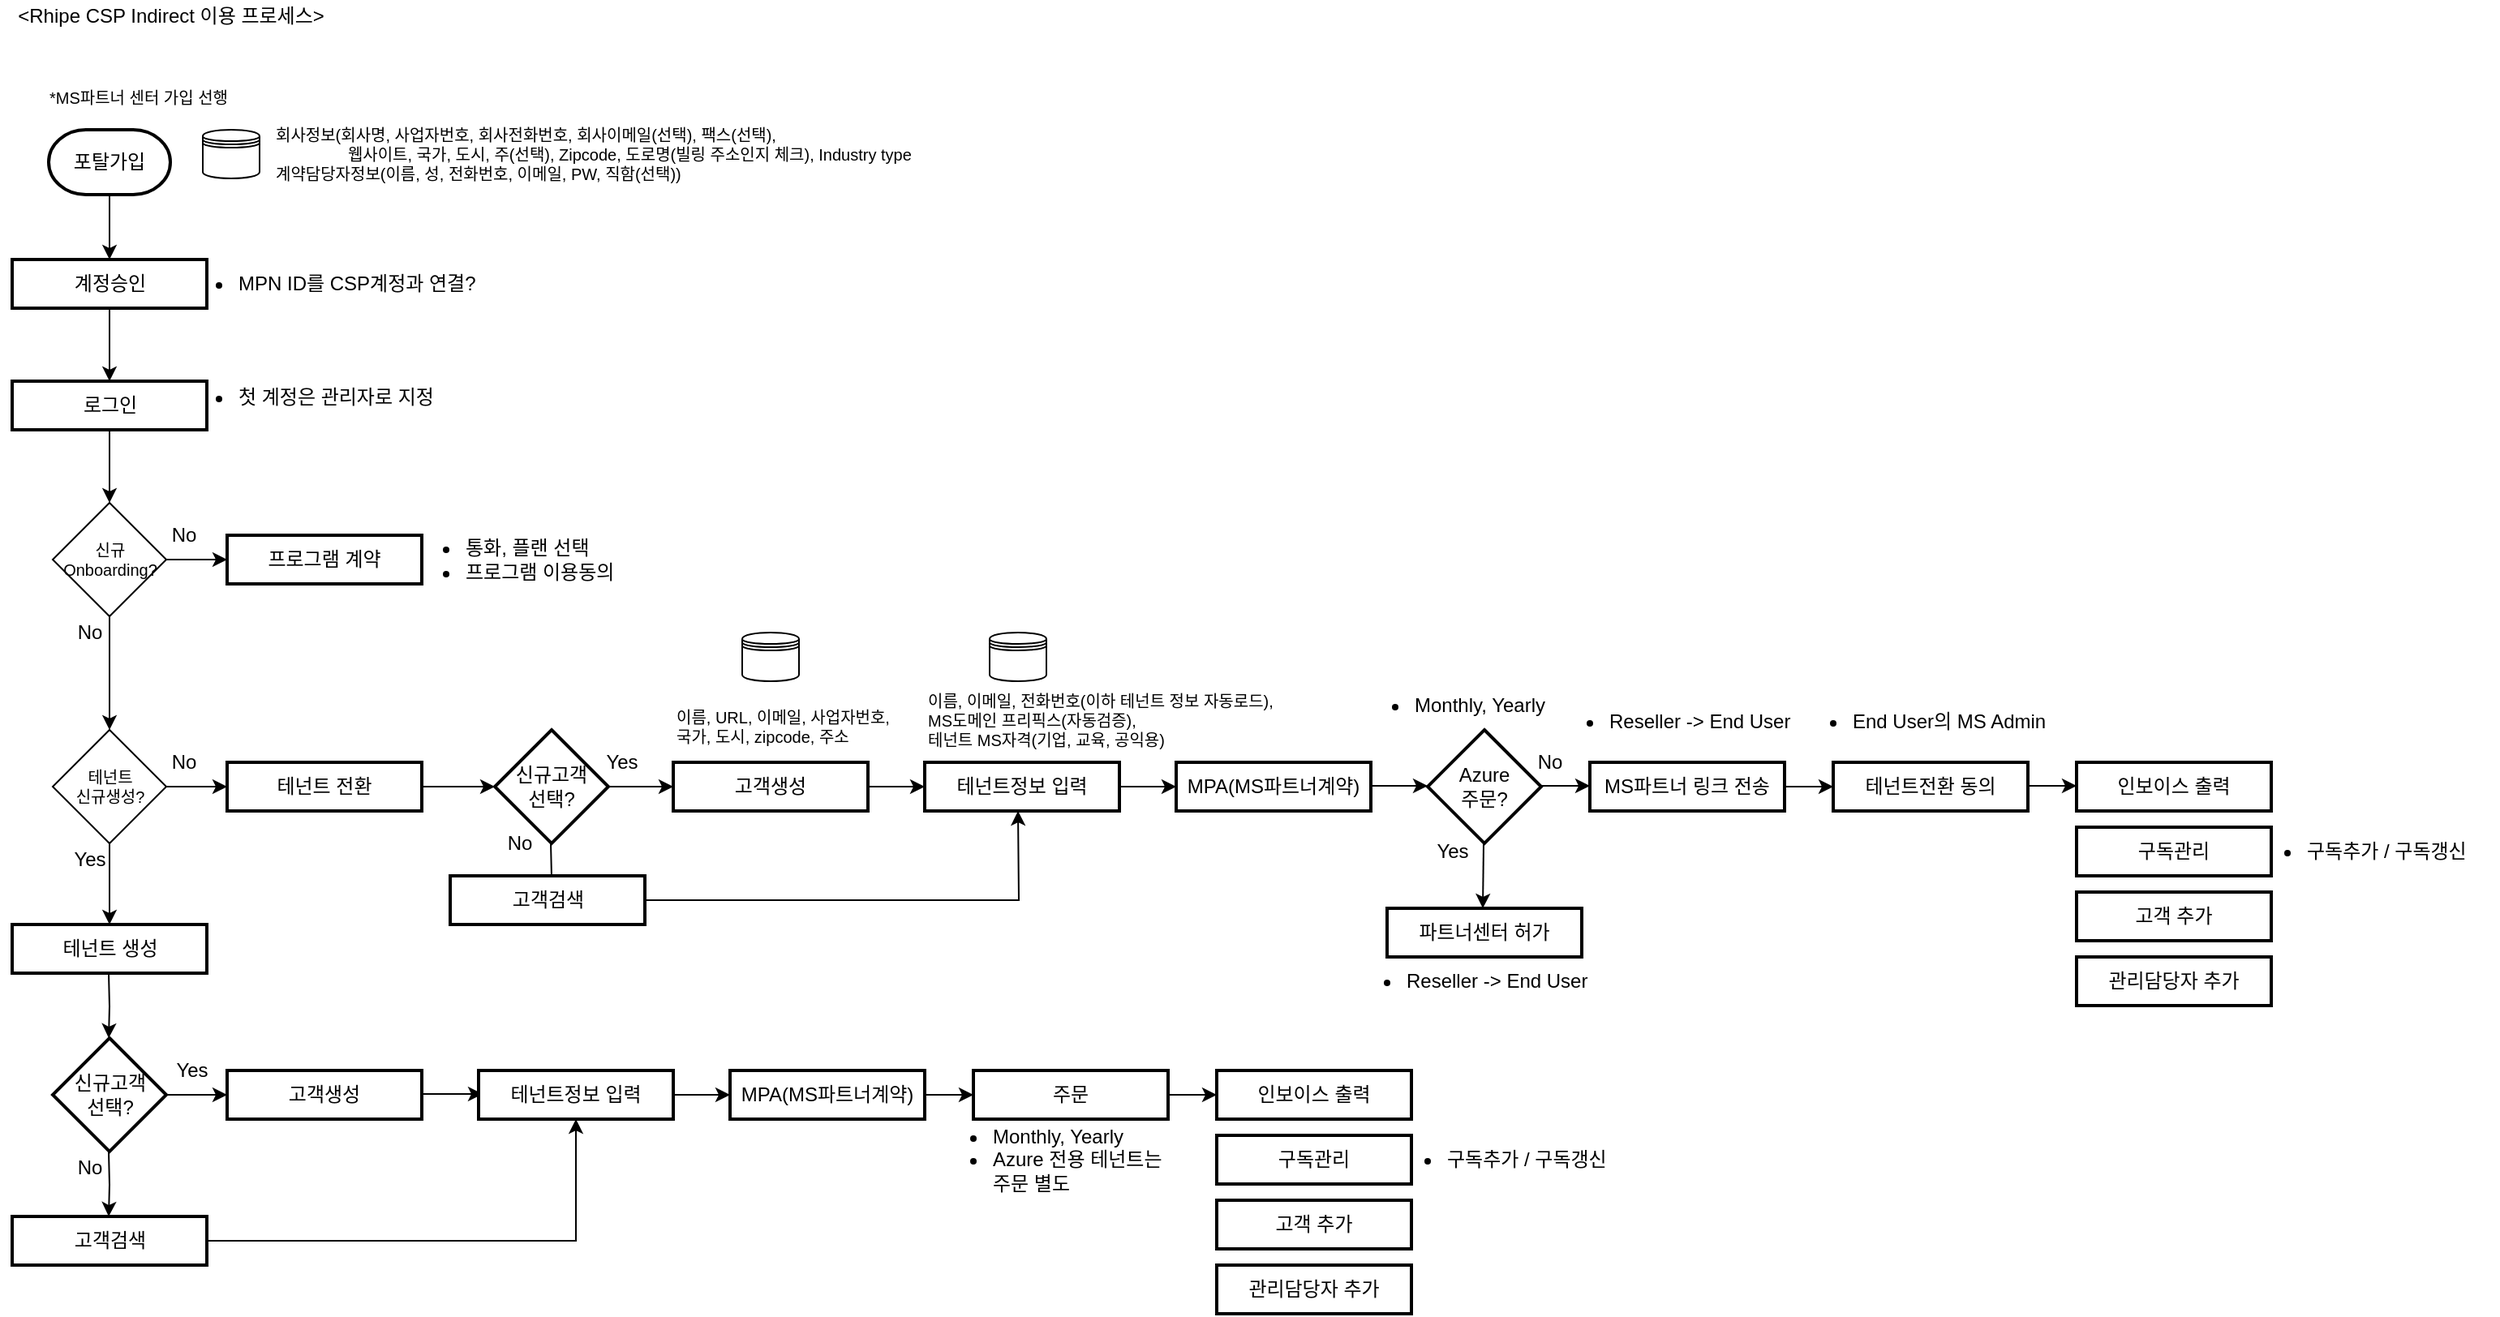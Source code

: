 <mxfile version="15.8.3" type="github">
  <diagram id="-kC8-EX9NPomtugNLF3H" name="Page-1">
    <mxGraphModel dx="1038" dy="579" grid="1" gridSize="10" guides="1" tooltips="1" connect="1" arrows="1" fold="1" page="1" pageScale="1" pageWidth="827" pageHeight="1169" math="0" shadow="0">
      <root>
        <mxCell id="0" />
        <mxCell id="1" parent="0" />
        <mxCell id="LLDy-vm4whv-XX8NyYhA-1" value="&amp;lt;Rhipe CSP Indirect 이용 프로세스&amp;gt;" style="text;html=1;resizable=0;autosize=1;align=center;verticalAlign=middle;points=[];fillColor=none;strokeColor=none;rounded=0;" parent="1" vertex="1">
          <mxGeometry x="10" y="10" width="210" height="20" as="geometry" />
        </mxCell>
        <mxCell id="LLDy-vm4whv-XX8NyYhA-7" value="" style="edgeStyle=orthogonalEdgeStyle;rounded=0;orthogonalLoop=1;jettySize=auto;html=1;" parent="1" source="LLDy-vm4whv-XX8NyYhA-4" target="LLDy-vm4whv-XX8NyYhA-6" edge="1">
          <mxGeometry relative="1" as="geometry" />
        </mxCell>
        <mxCell id="LLDy-vm4whv-XX8NyYhA-4" value="포탈가입" style="strokeWidth=2;html=1;shape=mxgraph.flowchart.terminator;whiteSpace=wrap;" parent="1" vertex="1">
          <mxGeometry x="40" y="90" width="75" height="40" as="geometry" />
        </mxCell>
        <mxCell id="LLDy-vm4whv-XX8NyYhA-5" value="회사정보(회사명, 사업자번호, 회사전화번호, 회사이메일(선택), 팩스(선택),&lt;br style=&quot;font-size: 10px&quot;&gt;&amp;nbsp; &amp;nbsp; &amp;nbsp; &amp;nbsp; &amp;nbsp; &amp;nbsp; &amp;nbsp; &amp;nbsp; 웹사이트, 국가, 도시, 주(선택), Zipcode, 도로명(빌링 주소인지 체크), Industry type&lt;br style=&quot;font-size: 10px&quot;&gt;&lt;div style=&quot;font-size: 10px&quot;&gt;&lt;span style=&quot;font-size: 10px&quot;&gt;계약담당자정보(이름, 성, 전화번호, 이메일, PW, 직함(선택))&lt;/span&gt;&lt;/div&gt;" style="text;html=1;resizable=0;autosize=1;align=left;verticalAlign=middle;points=[];fillColor=none;strokeColor=none;rounded=0;fontSize=10;" parent="1" vertex="1">
          <mxGeometry x="177.5" y="85" width="430" height="40" as="geometry" />
        </mxCell>
        <mxCell id="LLDy-vm4whv-XX8NyYhA-12" value="" style="edgeStyle=orthogonalEdgeStyle;rounded=0;orthogonalLoop=1;jettySize=auto;html=1;" parent="1" source="LLDy-vm4whv-XX8NyYhA-6" target="LLDy-vm4whv-XX8NyYhA-10" edge="1">
          <mxGeometry relative="1" as="geometry" />
        </mxCell>
        <mxCell id="LLDy-vm4whv-XX8NyYhA-6" value="계정승인" style="whiteSpace=wrap;html=1;strokeWidth=2;" parent="1" vertex="1">
          <mxGeometry x="17.5" y="170" width="120" height="30" as="geometry" />
        </mxCell>
        <mxCell id="vkQwAch70h2A3rZclxdM-7" value="" style="edgeStyle=orthogonalEdgeStyle;rounded=0;orthogonalLoop=1;jettySize=auto;html=1;" edge="1" parent="1" source="LLDy-vm4whv-XX8NyYhA-10" target="vkQwAch70h2A3rZclxdM-6">
          <mxGeometry relative="1" as="geometry" />
        </mxCell>
        <mxCell id="LLDy-vm4whv-XX8NyYhA-10" value="로그인" style="whiteSpace=wrap;html=1;strokeWidth=2;" parent="1" vertex="1">
          <mxGeometry x="17.5" y="245" width="120" height="30" as="geometry" />
        </mxCell>
        <mxCell id="LLDy-vm4whv-XX8NyYhA-17" value="&lt;ul&gt;&lt;li&gt;MPN ID를 CSP계정과 연결?&lt;/li&gt;&lt;/ul&gt;" style="text;html=1;resizable=0;autosize=1;align=left;verticalAlign=middle;points=[];fillColor=none;strokeColor=none;rounded=0;" parent="1" vertex="1">
          <mxGeometry x="115" y="165" width="210" height="40" as="geometry" />
        </mxCell>
        <mxCell id="LLDy-vm4whv-XX8NyYhA-18" value="&lt;ul&gt;&lt;li&gt;첫 계정은 관리자로 지정&lt;/li&gt;&lt;/ul&gt;" style="text;html=1;resizable=0;autosize=1;align=left;verticalAlign=middle;points=[];fillColor=none;strokeColor=none;rounded=0;" parent="1" vertex="1">
          <mxGeometry x="115" y="235" width="190" height="40" as="geometry" />
        </mxCell>
        <mxCell id="LLDy-vm4whv-XX8NyYhA-19" value="테넌트 생성" style="whiteSpace=wrap;html=1;strokeWidth=2;" parent="1" vertex="1">
          <mxGeometry x="17.5" y="580" width="120" height="30" as="geometry" />
        </mxCell>
        <mxCell id="LLDy-vm4whv-XX8NyYhA-21" value="인보이스 출력" style="whiteSpace=wrap;html=1;strokeWidth=2;" parent="1" vertex="1">
          <mxGeometry x="760" y="670" width="120" height="30" as="geometry" />
        </mxCell>
        <mxCell id="LLDy-vm4whv-XX8NyYhA-26" value="고객 추가" style="whiteSpace=wrap;html=1;strokeWidth=2;" parent="1" vertex="1">
          <mxGeometry x="760" y="750" width="120" height="30" as="geometry" />
        </mxCell>
        <mxCell id="LLDy-vm4whv-XX8NyYhA-28" value="" style="edgeStyle=orthogonalEdgeStyle;rounded=0;orthogonalLoop=1;jettySize=auto;html=1;" parent="1" edge="1">
          <mxGeometry relative="1" as="geometry">
            <mxPoint x="77" y="610" as="sourcePoint" />
            <mxPoint x="77" y="650" as="targetPoint" />
          </mxGeometry>
        </mxCell>
        <mxCell id="LLDy-vm4whv-XX8NyYhA-33" value="" style="edgeStyle=orthogonalEdgeStyle;rounded=0;orthogonalLoop=1;jettySize=auto;html=1;" parent="1" source="LLDy-vm4whv-XX8NyYhA-29" target="LLDy-vm4whv-XX8NyYhA-32" edge="1">
          <mxGeometry relative="1" as="geometry" />
        </mxCell>
        <mxCell id="LLDy-vm4whv-XX8NyYhA-29" value="신규고객&lt;br&gt;선택?" style="strokeWidth=2;html=1;shape=mxgraph.flowchart.decision;whiteSpace=wrap;align=center;" parent="1" vertex="1">
          <mxGeometry x="42.5" y="650" width="70" height="70" as="geometry" />
        </mxCell>
        <mxCell id="LLDy-vm4whv-XX8NyYhA-32" value="고객생성" style="whiteSpace=wrap;html=1;strokeWidth=2;" parent="1" vertex="1">
          <mxGeometry x="150" y="670" width="120" height="30" as="geometry" />
        </mxCell>
        <mxCell id="LLDy-vm4whv-XX8NyYhA-51" value="" style="edgeStyle=orthogonalEdgeStyle;rounded=0;orthogonalLoop=1;jettySize=auto;html=1;" parent="1" source="LLDy-vm4whv-XX8NyYhA-34" target="LLDy-vm4whv-XX8NyYhA-50" edge="1">
          <mxGeometry relative="1" as="geometry" />
        </mxCell>
        <mxCell id="LLDy-vm4whv-XX8NyYhA-34" value="MPA(MS파트너계약)" style="whiteSpace=wrap;html=1;strokeWidth=2;" parent="1" vertex="1">
          <mxGeometry x="460" y="670" width="120" height="30" as="geometry" />
        </mxCell>
        <mxCell id="LLDy-vm4whv-XX8NyYhA-35" value="이름, URL, 이메일, 사업자번호, &lt;br style=&quot;font-size: 10px;&quot;&gt;국가, 도시, zipcode, 주소" style="text;whiteSpace=wrap;html=1;fontSize=10;" parent="1" vertex="1">
          <mxGeometry x="425" y="440" width="410" height="30" as="geometry" />
        </mxCell>
        <mxCell id="LLDy-vm4whv-XX8NyYhA-38" value="Yes" style="text;html=1;resizable=0;autosize=1;align=center;verticalAlign=middle;points=[];fillColor=none;strokeColor=none;rounded=0;" parent="1" vertex="1">
          <mxGeometry x="112.5" y="660" width="30" height="20" as="geometry" />
        </mxCell>
        <mxCell id="LLDy-vm4whv-XX8NyYhA-39" value="No" style="text;html=1;resizable=0;autosize=1;align=center;verticalAlign=middle;points=[];fillColor=none;strokeColor=none;rounded=0;" parent="1" vertex="1">
          <mxGeometry x="50" y="720" width="30" height="20" as="geometry" />
        </mxCell>
        <mxCell id="LLDy-vm4whv-XX8NyYhA-40" value="" style="edgeStyle=orthogonalEdgeStyle;rounded=0;orthogonalLoop=1;jettySize=auto;html=1;" parent="1" edge="1">
          <mxGeometry relative="1" as="geometry">
            <mxPoint x="77" y="720" as="sourcePoint" />
            <mxPoint x="77" y="760" as="targetPoint" />
          </mxGeometry>
        </mxCell>
        <mxCell id="LLDy-vm4whv-XX8NyYhA-49" style="edgeStyle=orthogonalEdgeStyle;rounded=0;orthogonalLoop=1;jettySize=auto;html=1;" parent="1" source="LLDy-vm4whv-XX8NyYhA-41" target="LLDy-vm4whv-XX8NyYhA-44" edge="1">
          <mxGeometry relative="1" as="geometry" />
        </mxCell>
        <mxCell id="LLDy-vm4whv-XX8NyYhA-41" value="고객검색" style="whiteSpace=wrap;html=1;strokeWidth=2;" parent="1" vertex="1">
          <mxGeometry x="17.5" y="760" width="120" height="30" as="geometry" />
        </mxCell>
        <mxCell id="LLDy-vm4whv-XX8NyYhA-43" value="" style="edgeStyle=orthogonalEdgeStyle;rounded=0;orthogonalLoop=1;jettySize=auto;html=1;" parent="1" edge="1">
          <mxGeometry relative="1" as="geometry">
            <mxPoint x="270" y="684.5" as="sourcePoint" />
            <mxPoint x="307.5" y="684.5" as="targetPoint" />
          </mxGeometry>
        </mxCell>
        <mxCell id="LLDy-vm4whv-XX8NyYhA-47" value="" style="edgeStyle=orthogonalEdgeStyle;rounded=0;orthogonalLoop=1;jettySize=auto;html=1;" parent="1" source="LLDy-vm4whv-XX8NyYhA-44" target="LLDy-vm4whv-XX8NyYhA-34" edge="1">
          <mxGeometry relative="1" as="geometry" />
        </mxCell>
        <mxCell id="LLDy-vm4whv-XX8NyYhA-44" value="테넌트정보 입력" style="whiteSpace=wrap;html=1;strokeWidth=2;" parent="1" vertex="1">
          <mxGeometry x="305" y="670" width="120" height="30" as="geometry" />
        </mxCell>
        <mxCell id="LLDy-vm4whv-XX8NyYhA-45" value="" style="shape=datastore;whiteSpace=wrap;html=1;" parent="1" vertex="1">
          <mxGeometry x="620" y="400" width="35" height="30" as="geometry" />
        </mxCell>
        <mxCell id="LLDy-vm4whv-XX8NyYhA-46" value="이름, 이메일, 전화번호(이하 테넌트 정보 자동로드), &lt;br style=&quot;font-size: 10px;&quot;&gt;MS도메인 프리픽스(자동검증), &lt;br style=&quot;font-size: 10px;&quot;&gt;테넌트 MS자격(기업, 교육, 공익용)" style="text;whiteSpace=wrap;html=1;fontSize=10;" parent="1" vertex="1">
          <mxGeometry x="580" y="430" width="410" height="30" as="geometry" />
        </mxCell>
        <mxCell id="LLDy-vm4whv-XX8NyYhA-53" value="" style="edgeStyle=orthogonalEdgeStyle;rounded=0;orthogonalLoop=1;jettySize=auto;html=1;" parent="1" source="LLDy-vm4whv-XX8NyYhA-50" target="LLDy-vm4whv-XX8NyYhA-21" edge="1">
          <mxGeometry relative="1" as="geometry" />
        </mxCell>
        <mxCell id="LLDy-vm4whv-XX8NyYhA-50" value="주문" style="whiteSpace=wrap;html=1;strokeWidth=2;" parent="1" vertex="1">
          <mxGeometry x="610" y="670" width="120" height="30" as="geometry" />
        </mxCell>
        <mxCell id="LLDy-vm4whv-XX8NyYhA-52" value="&lt;ul&gt;&lt;li&gt;Monthly, Yearly&lt;/li&gt;&lt;li&gt;Azure 전용 테넌트는 &lt;br&gt;주문 별도&lt;/li&gt;&lt;/ul&gt;" style="text;html=1;resizable=0;autosize=1;align=left;verticalAlign=middle;points=[];fillColor=none;strokeColor=none;rounded=0;" parent="1" vertex="1">
          <mxGeometry x="580" y="690" width="170" height="70" as="geometry" />
        </mxCell>
        <mxCell id="x1_s0fbQaFr76W7rGfXg-1" value="*MS파트너 센터 가입 선행" style="text;html=1;resizable=0;autosize=1;align=center;verticalAlign=middle;points=[];fillColor=none;strokeColor=none;rounded=0;fontSize=10;" parent="1" vertex="1">
          <mxGeometry x="30" y="60" width="130" height="20" as="geometry" />
        </mxCell>
        <mxCell id="x1_s0fbQaFr76W7rGfXg-16" value="" style="edgeStyle=orthogonalEdgeStyle;rounded=0;orthogonalLoop=1;jettySize=auto;html=1;fontSize=10;" parent="1" source="x1_s0fbQaFr76W7rGfXg-7" target="x1_s0fbQaFr76W7rGfXg-15" edge="1">
          <mxGeometry relative="1" as="geometry" />
        </mxCell>
        <mxCell id="x1_s0fbQaFr76W7rGfXg-7" value="테넌트 전환" style="whiteSpace=wrap;html=1;strokeWidth=2;" parent="1" vertex="1">
          <mxGeometry x="150" y="480" width="120" height="30" as="geometry" />
        </mxCell>
        <mxCell id="x1_s0fbQaFr76W7rGfXg-11" value="" style="edgeStyle=orthogonalEdgeStyle;rounded=0;orthogonalLoop=1;jettySize=auto;html=1;fontSize=10;" parent="1" source="x1_s0fbQaFr76W7rGfXg-10" target="LLDy-vm4whv-XX8NyYhA-19" edge="1">
          <mxGeometry relative="1" as="geometry" />
        </mxCell>
        <mxCell id="x1_s0fbQaFr76W7rGfXg-12" value="" style="edgeStyle=orthogonalEdgeStyle;rounded=0;orthogonalLoop=1;jettySize=auto;html=1;fontSize=10;" parent="1" source="x1_s0fbQaFr76W7rGfXg-10" target="x1_s0fbQaFr76W7rGfXg-7" edge="1">
          <mxGeometry relative="1" as="geometry" />
        </mxCell>
        <mxCell id="x1_s0fbQaFr76W7rGfXg-10" value="테넌트&lt;br&gt;신규생성?" style="rhombus;whiteSpace=wrap;html=1;fontSize=10;align=center;" parent="1" vertex="1">
          <mxGeometry x="42.5" y="460" width="70" height="70" as="geometry" />
        </mxCell>
        <mxCell id="x1_s0fbQaFr76W7rGfXg-13" value="No" style="text;html=1;resizable=0;autosize=1;align=center;verticalAlign=middle;points=[];fillColor=none;strokeColor=none;rounded=0;" parent="1" vertex="1">
          <mxGeometry x="107.5" y="470" width="30" height="20" as="geometry" />
        </mxCell>
        <mxCell id="x1_s0fbQaFr76W7rGfXg-14" value="Yes" style="text;html=1;resizable=0;autosize=1;align=center;verticalAlign=middle;points=[];fillColor=none;strokeColor=none;rounded=0;" parent="1" vertex="1">
          <mxGeometry x="50" y="530" width="30" height="20" as="geometry" />
        </mxCell>
        <mxCell id="x1_s0fbQaFr76W7rGfXg-34" value="" style="edgeStyle=orthogonalEdgeStyle;rounded=0;orthogonalLoop=1;jettySize=auto;html=1;fontSize=10;" parent="1" source="x1_s0fbQaFr76W7rGfXg-15" target="x1_s0fbQaFr76W7rGfXg-17" edge="1">
          <mxGeometry relative="1" as="geometry" />
        </mxCell>
        <mxCell id="x1_s0fbQaFr76W7rGfXg-15" value="신규고객&lt;br&gt;선택?" style="strokeWidth=2;html=1;shape=mxgraph.flowchart.decision;whiteSpace=wrap;align=center;" parent="1" vertex="1">
          <mxGeometry x="315" y="460" width="70" height="70" as="geometry" />
        </mxCell>
        <mxCell id="x1_s0fbQaFr76W7rGfXg-35" value="" style="edgeStyle=orthogonalEdgeStyle;rounded=0;orthogonalLoop=1;jettySize=auto;html=1;fontSize=10;" parent="1" source="x1_s0fbQaFr76W7rGfXg-17" target="x1_s0fbQaFr76W7rGfXg-19" edge="1">
          <mxGeometry relative="1" as="geometry" />
        </mxCell>
        <mxCell id="x1_s0fbQaFr76W7rGfXg-17" value="고객생성" style="whiteSpace=wrap;html=1;strokeWidth=2;" parent="1" vertex="1">
          <mxGeometry x="425" y="480" width="120" height="30" as="geometry" />
        </mxCell>
        <mxCell id="x1_s0fbQaFr76W7rGfXg-18" value="MPA(MS파트너계약)" style="whiteSpace=wrap;html=1;strokeWidth=2;" parent="1" vertex="1">
          <mxGeometry x="735" y="480" width="120" height="30" as="geometry" />
        </mxCell>
        <mxCell id="x1_s0fbQaFr76W7rGfXg-36" value="" style="edgeStyle=orthogonalEdgeStyle;rounded=0;orthogonalLoop=1;jettySize=auto;html=1;fontSize=10;" parent="1" source="x1_s0fbQaFr76W7rGfXg-19" target="x1_s0fbQaFr76W7rGfXg-18" edge="1">
          <mxGeometry relative="1" as="geometry" />
        </mxCell>
        <mxCell id="x1_s0fbQaFr76W7rGfXg-19" value="테넌트정보 입력" style="whiteSpace=wrap;html=1;strokeWidth=2;" parent="1" vertex="1">
          <mxGeometry x="580" y="480" width="120" height="30" as="geometry" />
        </mxCell>
        <mxCell id="x1_s0fbQaFr76W7rGfXg-21" value="&lt;ul&gt;&lt;li&gt;Monthly, Yearly&lt;/li&gt;&lt;/ul&gt;" style="text;html=1;resizable=0;autosize=1;align=left;verticalAlign=middle;points=[];fillColor=none;strokeColor=none;rounded=0;" parent="1" vertex="1">
          <mxGeometry x="840" y="425" width="140" height="40" as="geometry" />
        </mxCell>
        <mxCell id="x1_s0fbQaFr76W7rGfXg-26" value="No" style="text;html=1;resizable=0;autosize=1;align=center;verticalAlign=middle;points=[];fillColor=none;strokeColor=none;rounded=0;" parent="1" vertex="1">
          <mxGeometry x="315" y="520" width="30" height="20" as="geometry" />
        </mxCell>
        <mxCell id="x1_s0fbQaFr76W7rGfXg-27" value="" style="edgeStyle=orthogonalEdgeStyle;rounded=0;orthogonalLoop=1;jettySize=auto;html=1;" parent="1" edge="1">
          <mxGeometry relative="1" as="geometry">
            <mxPoint x="349.5" y="530" as="sourcePoint" />
            <mxPoint x="349.5" y="570" as="targetPoint" />
          </mxGeometry>
        </mxCell>
        <mxCell id="x1_s0fbQaFr76W7rGfXg-28" style="edgeStyle=orthogonalEdgeStyle;rounded=0;orthogonalLoop=1;jettySize=auto;html=1;" parent="1" source="x1_s0fbQaFr76W7rGfXg-29" edge="1">
          <mxGeometry relative="1" as="geometry">
            <mxPoint x="637.5" y="510" as="targetPoint" />
          </mxGeometry>
        </mxCell>
        <mxCell id="x1_s0fbQaFr76W7rGfXg-29" value="고객검색" style="whiteSpace=wrap;html=1;strokeWidth=2;" parent="1" vertex="1">
          <mxGeometry x="287.5" y="550" width="120" height="30" as="geometry" />
        </mxCell>
        <mxCell id="x1_s0fbQaFr76W7rGfXg-31" value="" style="shape=datastore;whiteSpace=wrap;html=1;" parent="1" vertex="1">
          <mxGeometry x="467.5" y="400" width="35" height="30" as="geometry" />
        </mxCell>
        <mxCell id="x1_s0fbQaFr76W7rGfXg-32" value="" style="shape=datastore;whiteSpace=wrap;html=1;" parent="1" vertex="1">
          <mxGeometry x="135" y="90" width="35" height="30" as="geometry" />
        </mxCell>
        <mxCell id="x1_s0fbQaFr76W7rGfXg-39" value="" style="edgeStyle=orthogonalEdgeStyle;rounded=0;orthogonalLoop=1;jettySize=auto;html=1;entryX=0;entryY=0.486;entryDx=0;entryDy=0;entryPerimeter=0;" parent="1" edge="1" target="vkQwAch70h2A3rZclxdM-17">
          <mxGeometry relative="1" as="geometry">
            <mxPoint x="855" y="494.5" as="sourcePoint" />
            <mxPoint x="885" y="494.5" as="targetPoint" />
          </mxGeometry>
        </mxCell>
        <mxCell id="x1_s0fbQaFr76W7rGfXg-40" value="Yes" style="text;html=1;resizable=0;autosize=1;align=center;verticalAlign=middle;points=[];fillColor=none;strokeColor=none;rounded=0;" parent="1" vertex="1">
          <mxGeometry x="377.5" y="470" width="30" height="20" as="geometry" />
        </mxCell>
        <mxCell id="x1_s0fbQaFr76W7rGfXg-41" value="테넌트전환 동의" style="whiteSpace=wrap;html=1;strokeWidth=2;" parent="1" vertex="1">
          <mxGeometry x="1140" y="480" width="120" height="30" as="geometry" />
        </mxCell>
        <mxCell id="x1_s0fbQaFr76W7rGfXg-42" value="&lt;ul&gt;&lt;li&gt;End User의 MS Admin&lt;/li&gt;&lt;/ul&gt;" style="text;html=1;resizable=0;autosize=1;align=left;verticalAlign=middle;points=[];fillColor=none;strokeColor=none;rounded=0;" parent="1" vertex="1">
          <mxGeometry x="1110" y="435" width="180" height="40" as="geometry" />
        </mxCell>
        <mxCell id="x1_s0fbQaFr76W7rGfXg-44" value="" style="edgeStyle=orthogonalEdgeStyle;rounded=0;orthogonalLoop=1;jettySize=auto;html=1;" parent="1" edge="1">
          <mxGeometry relative="1" as="geometry">
            <mxPoint x="960" y="494.5" as="sourcePoint" />
            <mxPoint x="990" y="494.5" as="targetPoint" />
          </mxGeometry>
        </mxCell>
        <mxCell id="x1_s0fbQaFr76W7rGfXg-46" value="" style="edgeStyle=orthogonalEdgeStyle;rounded=0;orthogonalLoop=1;jettySize=auto;html=1;fontSize=10;" parent="1" source="x1_s0fbQaFr76W7rGfXg-45" target="x1_s0fbQaFr76W7rGfXg-41" edge="1">
          <mxGeometry relative="1" as="geometry" />
        </mxCell>
        <mxCell id="x1_s0fbQaFr76W7rGfXg-45" value="MS파트너 링크 전송" style="whiteSpace=wrap;html=1;strokeWidth=2;" parent="1" vertex="1">
          <mxGeometry x="990" y="480" width="120" height="30" as="geometry" />
        </mxCell>
        <mxCell id="x1_s0fbQaFr76W7rGfXg-47" value="&lt;ul&gt;&lt;li&gt;Reseller -&amp;gt; End User&lt;/li&gt;&lt;/ul&gt;" style="text;html=1;resizable=0;autosize=1;align=left;verticalAlign=middle;points=[];fillColor=none;strokeColor=none;rounded=0;" parent="1" vertex="1">
          <mxGeometry x="960" y="435" width="170" height="40" as="geometry" />
        </mxCell>
        <mxCell id="x1_s0fbQaFr76W7rGfXg-48" value="관리담당자 추가" style="whiteSpace=wrap;html=1;strokeWidth=2;" parent="1" vertex="1">
          <mxGeometry x="760" y="790" width="120" height="30" as="geometry" />
        </mxCell>
        <mxCell id="x1_s0fbQaFr76W7rGfXg-49" value="구독관리" style="whiteSpace=wrap;html=1;strokeWidth=2;" parent="1" vertex="1">
          <mxGeometry x="760" y="710" width="120" height="30" as="geometry" />
        </mxCell>
        <mxCell id="Jh1CxPEHTyQ2Su4Y3jyr-1" value="" style="edgeStyle=orthogonalEdgeStyle;rounded=0;orthogonalLoop=1;jettySize=auto;html=1;fontSize=10;" parent="1" edge="1">
          <mxGeometry relative="1" as="geometry">
            <mxPoint x="1260" y="494.5" as="sourcePoint" />
            <mxPoint x="1290" y="494.5" as="targetPoint" />
          </mxGeometry>
        </mxCell>
        <mxCell id="sWF5zsyBriAMHVySnrM8-1" value="인보이스 출력" style="whiteSpace=wrap;html=1;strokeWidth=2;" parent="1" vertex="1">
          <mxGeometry x="1290" y="480" width="120" height="30" as="geometry" />
        </mxCell>
        <mxCell id="sWF5zsyBriAMHVySnrM8-2" value="고객 추가" style="whiteSpace=wrap;html=1;strokeWidth=2;" parent="1" vertex="1">
          <mxGeometry x="1290" y="560" width="120" height="30" as="geometry" />
        </mxCell>
        <mxCell id="sWF5zsyBriAMHVySnrM8-3" value="관리담당자 추가" style="whiteSpace=wrap;html=1;strokeWidth=2;" parent="1" vertex="1">
          <mxGeometry x="1290" y="600" width="120" height="30" as="geometry" />
        </mxCell>
        <mxCell id="sWF5zsyBriAMHVySnrM8-4" value="구독관리" style="whiteSpace=wrap;html=1;strokeWidth=2;" parent="1" vertex="1">
          <mxGeometry x="1290" y="520" width="120" height="30" as="geometry" />
        </mxCell>
        <mxCell id="vkQwAch70h2A3rZclxdM-3" value="&lt;ul&gt;&lt;li&gt;구독추가 / 구독갱신&lt;/li&gt;&lt;/ul&gt;" style="text;html=1;resizable=0;autosize=1;align=left;verticalAlign=middle;points=[];fillColor=none;strokeColor=none;rounded=0;" vertex="1" parent="1">
          <mxGeometry x="860" y="705" width="160" height="40" as="geometry" />
        </mxCell>
        <mxCell id="vkQwAch70h2A3rZclxdM-4" value="&lt;ul&gt;&lt;li&gt;구독추가 / 구독갱신&lt;/li&gt;&lt;/ul&gt;" style="text;html=1;resizable=0;autosize=1;align=left;verticalAlign=middle;points=[];fillColor=none;strokeColor=none;rounded=0;" vertex="1" parent="1">
          <mxGeometry x="1390" y="515" width="160" height="40" as="geometry" />
        </mxCell>
        <mxCell id="vkQwAch70h2A3rZclxdM-9" style="edgeStyle=orthogonalEdgeStyle;rounded=0;orthogonalLoop=1;jettySize=auto;html=1;entryX=0.5;entryY=0;entryDx=0;entryDy=0;" edge="1" parent="1" source="vkQwAch70h2A3rZclxdM-6" target="x1_s0fbQaFr76W7rGfXg-10">
          <mxGeometry relative="1" as="geometry" />
        </mxCell>
        <mxCell id="vkQwAch70h2A3rZclxdM-15" value="" style="edgeStyle=orthogonalEdgeStyle;rounded=0;orthogonalLoop=1;jettySize=auto;html=1;" edge="1" parent="1" source="vkQwAch70h2A3rZclxdM-6" target="vkQwAch70h2A3rZclxdM-12">
          <mxGeometry relative="1" as="geometry" />
        </mxCell>
        <mxCell id="vkQwAch70h2A3rZclxdM-6" value="신규 Onboarding?" style="rhombus;whiteSpace=wrap;html=1;fontSize=10;align=center;" vertex="1" parent="1">
          <mxGeometry x="42.5" y="320" width="70" height="70" as="geometry" />
        </mxCell>
        <mxCell id="vkQwAch70h2A3rZclxdM-12" value="프로그램 계약" style="whiteSpace=wrap;html=1;strokeWidth=2;" vertex="1" parent="1">
          <mxGeometry x="150" y="340" width="120" height="30" as="geometry" />
        </mxCell>
        <mxCell id="vkQwAch70h2A3rZclxdM-13" value="No" style="text;html=1;resizable=0;autosize=1;align=center;verticalAlign=middle;points=[];fillColor=none;strokeColor=none;rounded=0;" vertex="1" parent="1">
          <mxGeometry x="50" y="390" width="30" height="20" as="geometry" />
        </mxCell>
        <mxCell id="vkQwAch70h2A3rZclxdM-14" value="No" style="text;html=1;resizable=0;autosize=1;align=center;verticalAlign=middle;points=[];fillColor=none;strokeColor=none;rounded=0;" vertex="1" parent="1">
          <mxGeometry x="107.5" y="330" width="30" height="20" as="geometry" />
        </mxCell>
        <mxCell id="vkQwAch70h2A3rZclxdM-16" value="&lt;ul&gt;&lt;li&gt;통화, 플랜 선택&lt;/li&gt;&lt;li&gt;프로그램 이용동의&lt;/li&gt;&lt;/ul&gt;" style="text;html=1;resizable=0;autosize=1;align=left;verticalAlign=middle;points=[];fillColor=none;strokeColor=none;rounded=0;" vertex="1" parent="1">
          <mxGeometry x="255" y="325" width="150" height="60" as="geometry" />
        </mxCell>
        <mxCell id="vkQwAch70h2A3rZclxdM-17" value="Azure&lt;br&gt;주문?" style="strokeWidth=2;html=1;shape=mxgraph.flowchart.decision;whiteSpace=wrap;align=center;" vertex="1" parent="1">
          <mxGeometry x="890" y="460" width="70" height="70" as="geometry" />
        </mxCell>
        <mxCell id="vkQwAch70h2A3rZclxdM-18" value="No" style="text;html=1;resizable=0;autosize=1;align=center;verticalAlign=middle;points=[];fillColor=none;strokeColor=none;rounded=0;" vertex="1" parent="1">
          <mxGeometry x="950" y="470" width="30" height="20" as="geometry" />
        </mxCell>
        <mxCell id="vkQwAch70h2A3rZclxdM-19" value="Yes" style="text;html=1;resizable=0;autosize=1;align=center;verticalAlign=middle;points=[];fillColor=none;strokeColor=none;rounded=0;" vertex="1" parent="1">
          <mxGeometry x="890" y="525" width="30" height="20" as="geometry" />
        </mxCell>
        <mxCell id="vkQwAch70h2A3rZclxdM-20" value="" style="endArrow=classic;html=1;rounded=0;" edge="1" parent="1">
          <mxGeometry width="50" height="50" relative="1" as="geometry">
            <mxPoint x="924.5" y="530" as="sourcePoint" />
            <mxPoint x="924" y="570" as="targetPoint" />
          </mxGeometry>
        </mxCell>
        <mxCell id="vkQwAch70h2A3rZclxdM-21" value="파트너센터 허가" style="whiteSpace=wrap;html=1;strokeWidth=2;" vertex="1" parent="1">
          <mxGeometry x="865" y="570" width="120" height="30" as="geometry" />
        </mxCell>
        <mxCell id="vkQwAch70h2A3rZclxdM-22" value="&lt;ul&gt;&lt;li&gt;Reseller -&amp;gt; End User&lt;/li&gt;&lt;/ul&gt;" style="text;html=1;resizable=0;autosize=1;align=left;verticalAlign=middle;points=[];fillColor=none;strokeColor=none;rounded=0;" vertex="1" parent="1">
          <mxGeometry x="835" y="595" width="170" height="40" as="geometry" />
        </mxCell>
      </root>
    </mxGraphModel>
  </diagram>
</mxfile>
